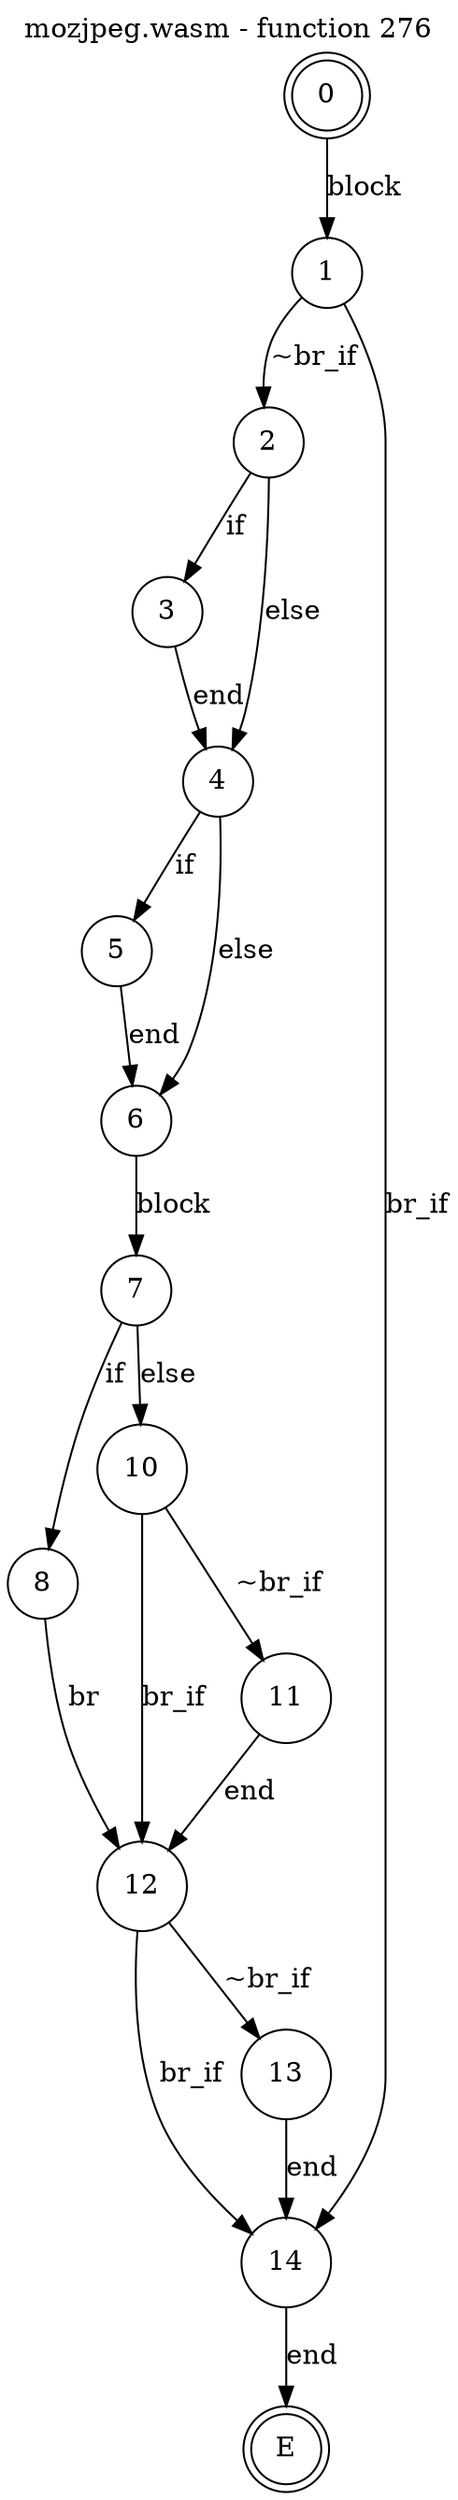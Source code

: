digraph finite_state_machine {
    label = "mozjpeg.wasm - function 276"
    labelloc =  t
    labelfontsize = 16
    labelfontcolor = black
    labelfontname = "Helvetica"
    node [shape = doublecircle]; 0 E ;
    node [shape = circle];
    0 -> 1[label="block"];
    1 -> 2[label="~br_if"];
    1 -> 14[label="br_if"];
    2 -> 3[label="if"];
    2 -> 4[label="else"];
    3 -> 4[label="end"];
    4 -> 5[label="if"];
    4 -> 6[label="else"];
    5 -> 6[label="end"];
    6 -> 7[label="block"];
    7 -> 8[label="if"];
    7 -> 10[label="else"];
    8 -> 12[label="br"];
    10 -> 11[label="~br_if"];
    10 -> 12[label="br_if"];
    11 -> 12[label="end"];
    12 -> 13[label="~br_if"];
    12 -> 14[label="br_if"];
    13 -> 14[label="end"];
    14 -> E[label="end"];
}
